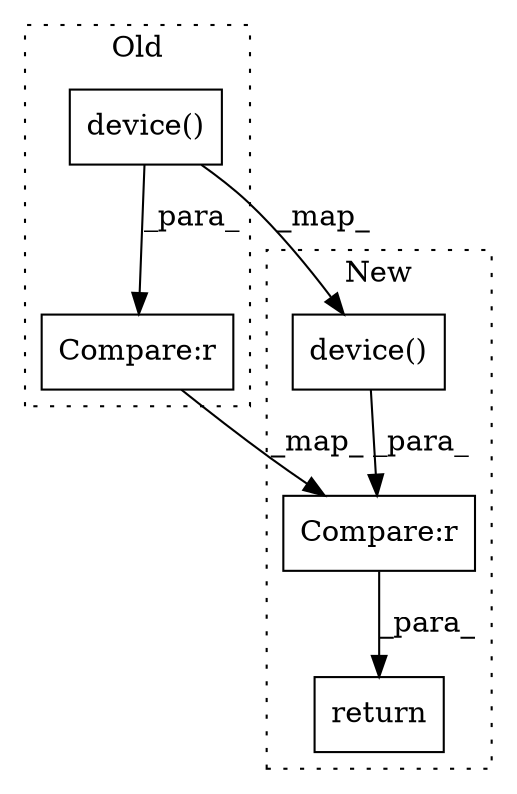 digraph G {
subgraph cluster0 {
1 [label="device()" a="75" s="4288,4306" l="13,1" shape="box"];
5 [label="Compare:r" a="40" s="4273" l="34" shape="box"];
label = "Old";
style="dotted";
}
subgraph cluster1 {
2 [label="device()" a="75" s="4298,4316" l="13,1" shape="box"];
3 [label="return" a="93" s="4276" l="7" shape="box"];
4 [label="Compare:r" a="40" s="4283" l="34" shape="box"];
label = "New";
style="dotted";
}
1 -> 5 [label="_para_"];
1 -> 2 [label="_map_"];
2 -> 4 [label="_para_"];
4 -> 3 [label="_para_"];
5 -> 4 [label="_map_"];
}